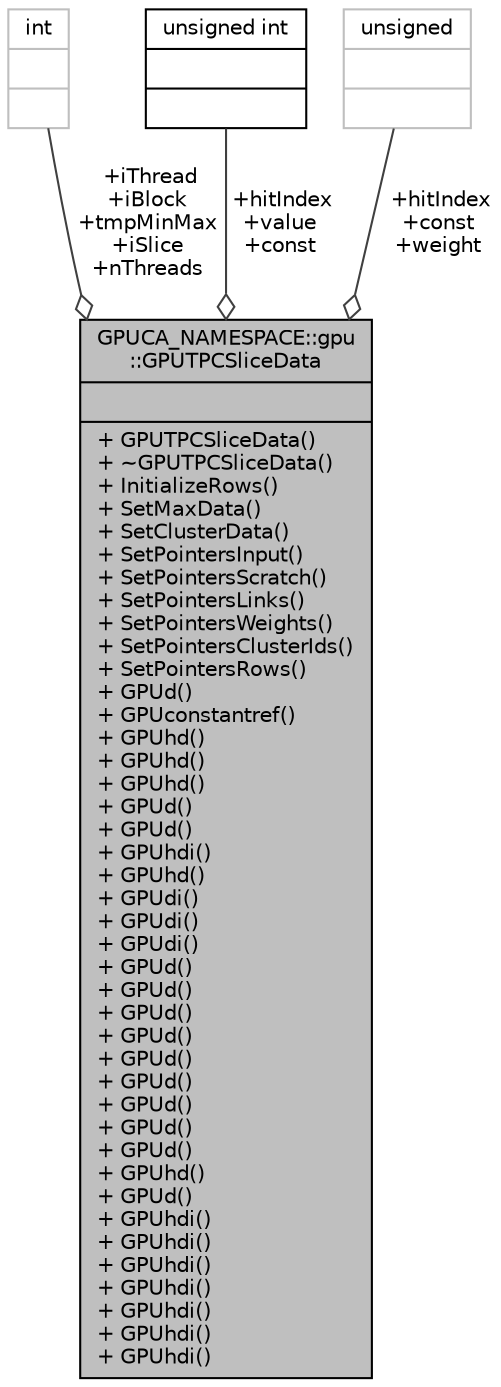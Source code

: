 digraph "GPUCA_NAMESPACE::gpu::GPUTPCSliceData"
{
 // INTERACTIVE_SVG=YES
  bgcolor="transparent";
  edge [fontname="Helvetica",fontsize="10",labelfontname="Helvetica",labelfontsize="10"];
  node [fontname="Helvetica",fontsize="10",shape=record];
  Node1 [label="{GPUCA_NAMESPACE::gpu\l::GPUTPCSliceData\n||+ GPUTPCSliceData()\l+ ~GPUTPCSliceData()\l+ InitializeRows()\l+ SetMaxData()\l+ SetClusterData()\l+ SetPointersInput()\l+ SetPointersScratch()\l+ SetPointersLinks()\l+ SetPointersWeights()\l+ SetPointersClusterIds()\l+ SetPointersRows()\l+ GPUd()\l+ GPUconstantref()\l+ GPUhd()\l+ GPUhd()\l+ GPUhd()\l+ GPUd()\l+ GPUd()\l+ GPUhdi()\l+ GPUhd()\l+ GPUdi()\l+ GPUdi()\l+ GPUdi()\l+ GPUd()\l+ GPUd()\l+ GPUd()\l+ GPUd()\l+ GPUd()\l+ GPUd()\l+ GPUd()\l+ GPUd()\l+ GPUd()\l+ GPUhd()\l+ GPUd()\l+ GPUhdi()\l+ GPUhdi()\l+ GPUhdi()\l+ GPUhdi()\l+ GPUhdi()\l+ GPUhdi()\l+ GPUhdi()\l}",height=0.2,width=0.4,color="black", fillcolor="grey75", style="filled", fontcolor="black"];
  Node2 -> Node1 [color="grey25",fontsize="10",style="solid",label=" +iThread\n+iBlock\n+tmpMinMax\n+iSlice\n+nThreads" ,arrowhead="odiamond",fontname="Helvetica"];
  Node2 [label="{int\n||}",height=0.2,width=0.4,color="grey75"];
  Node3 -> Node1 [color="grey25",fontsize="10",style="solid",label=" +hitIndex\n+value\n+const" ,arrowhead="odiamond",fontname="Helvetica"];
  Node3 [label="{unsigned int\n||}",height=0.2,width=0.4,color="black",URL="$d2/d5f/classunsigned_01int.html"];
  Node4 -> Node1 [color="grey25",fontsize="10",style="solid",label=" +hitIndex\n+const\n+weight" ,arrowhead="odiamond",fontname="Helvetica"];
  Node4 [label="{unsigned\n||}",height=0.2,width=0.4,color="grey75"];
}
